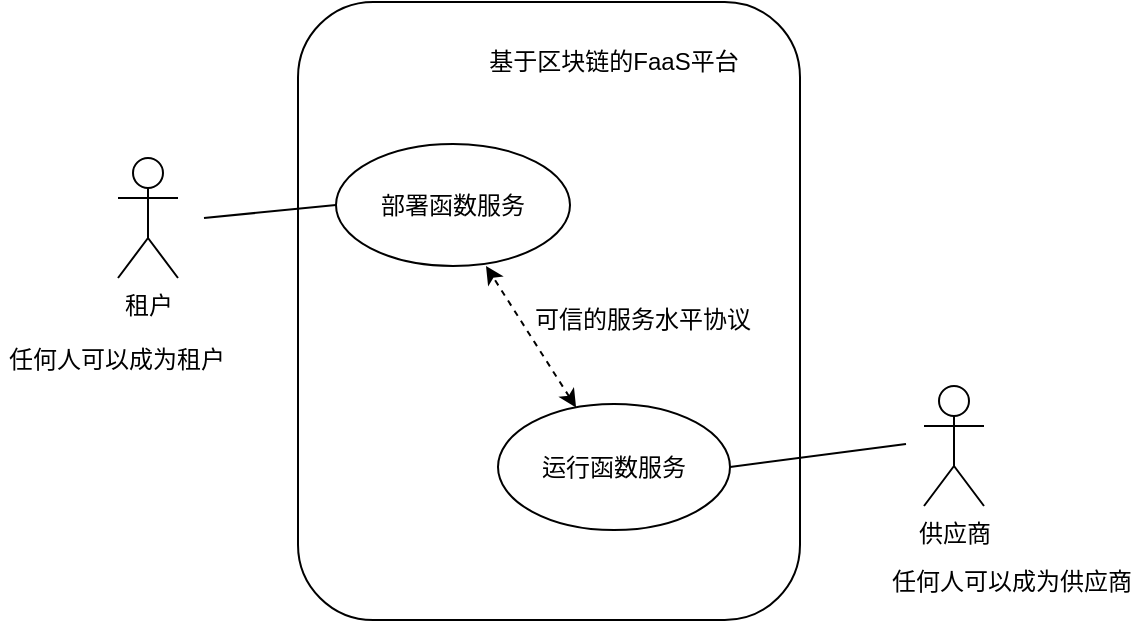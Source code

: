 <mxfile version="14.1.8" type="device"><diagram id="xcFm4s9NJjQwz9yYj9Rp" name="第 1 页"><mxGraphModel dx="1086" dy="806" grid="0" gridSize="10" guides="1" tooltips="1" connect="1" arrows="1" fold="1" page="1" pageScale="1" pageWidth="1920" pageHeight="1200" math="0" shadow="0"><root><mxCell id="0"/><mxCell id="1" parent="0"/><object label="租户" id="-Vk-ovhQx8Q2RwwSqdV3-1"><mxCell style="shape=umlActor;verticalLabelPosition=bottom;verticalAlign=top;fontStyle=0;html=1;" parent="1" vertex="1"><mxGeometry x="297" y="288" width="30" height="60" as="geometry"/></mxCell></object><mxCell id="-Vk-ovhQx8Q2RwwSqdV3-2" value="" style="rounded=1;whiteSpace=wrap;html=1;" parent="1" vertex="1"><mxGeometry x="387" y="210" width="251" height="309" as="geometry"/></mxCell><mxCell id="-Vk-ovhQx8Q2RwwSqdV3-3" value="基于区块链的FaaS平台" style="text;html=1;strokeColor=none;fillColor=none;align=center;verticalAlign=middle;whiteSpace=wrap;rounded=0;" parent="1" vertex="1"><mxGeometry x="477" y="222" width="136" height="36" as="geometry"/></mxCell><mxCell id="-Vk-ovhQx8Q2RwwSqdV3-4" value="部署函数服务" style="ellipse;whiteSpace=wrap;html=1;" parent="1" vertex="1"><mxGeometry x="406" y="281" width="117" height="61" as="geometry"/></mxCell><mxCell id="-Vk-ovhQx8Q2RwwSqdV3-5" value="运行函数服务" style="ellipse;whiteSpace=wrap;html=1;" parent="1" vertex="1"><mxGeometry x="487" y="411" width="116" height="63" as="geometry"/></mxCell><mxCell id="-Vk-ovhQx8Q2RwwSqdV3-7" value="供应商" style="shape=umlActor;verticalLabelPosition=bottom;verticalAlign=top;html=1;" parent="1" vertex="1"><mxGeometry x="700" y="402" width="30" height="60" as="geometry"/></mxCell><mxCell id="-Vk-ovhQx8Q2RwwSqdV3-20" value="" style="endArrow=none;html=1;entryX=0;entryY=0.5;entryDx=0;entryDy=0;" parent="1" target="-Vk-ovhQx8Q2RwwSqdV3-4" edge="1"><mxGeometry width="50" height="50" relative="1" as="geometry"><mxPoint x="340" y="318" as="sourcePoint"/><mxPoint x="407" y="300" as="targetPoint"/></mxGeometry></mxCell><mxCell id="-Vk-ovhQx8Q2RwwSqdV3-21" value="" style="endArrow=none;html=1;exitX=1;exitY=0.5;exitDx=0;exitDy=0;" parent="1" source="-Vk-ovhQx8Q2RwwSqdV3-5" edge="1"><mxGeometry width="50" height="50" relative="1" as="geometry"><mxPoint x="562" y="443" as="sourcePoint"/><mxPoint x="691" y="431" as="targetPoint"/></mxGeometry></mxCell><mxCell id="8QL5s4nTRv1tisgKvwfC-1" value="任何人可以成为租户" style="text;html=1;strokeColor=none;fillColor=none;align=center;verticalAlign=middle;whiteSpace=wrap;rounded=0;" parent="1" vertex="1"><mxGeometry x="238" y="376" width="117" height="26" as="geometry"/></mxCell><mxCell id="8QL5s4nTRv1tisgKvwfC-2" value="任何人可以成为供应商" style="text;html=1;strokeColor=none;fillColor=none;align=center;verticalAlign=middle;whiteSpace=wrap;rounded=0;" parent="1" vertex="1"><mxGeometry x="677" y="487" width="134" height="26" as="geometry"/></mxCell><mxCell id="hYmU7w0p7bCJpGeO8dn4-1" value="可信的服务水平协议" style="text;html=1;strokeColor=none;fillColor=none;align=center;verticalAlign=middle;whiteSpace=wrap;rounded=0;" vertex="1" parent="1"><mxGeometry x="498" y="359" width="123" height="20" as="geometry"/></mxCell><mxCell id="hYmU7w0p7bCJpGeO8dn4-8" value="" style="endArrow=classic;startArrow=classic;html=1;dashed=1;" edge="1" parent="1" source="-Vk-ovhQx8Q2RwwSqdV3-5"><mxGeometry width="50" height="50" relative="1" as="geometry"><mxPoint x="514" y="399" as="sourcePoint"/><mxPoint x="481" y="342" as="targetPoint"/></mxGeometry></mxCell><mxCell id="hYmU7w0p7bCJpGeO8dn4-10" style="edgeStyle=orthogonalEdgeStyle;shape=link;rounded=0;orthogonalLoop=1;jettySize=auto;html=1;exitX=0.5;exitY=1;exitDx=0;exitDy=0;dashed=1;startArrow=none;startFill=0;endArrow=none;endFill=0;" edge="1" parent="1" source="8QL5s4nTRv1tisgKvwfC-1" target="8QL5s4nTRv1tisgKvwfC-1"><mxGeometry relative="1" as="geometry"/></mxCell></root></mxGraphModel></diagram></mxfile>